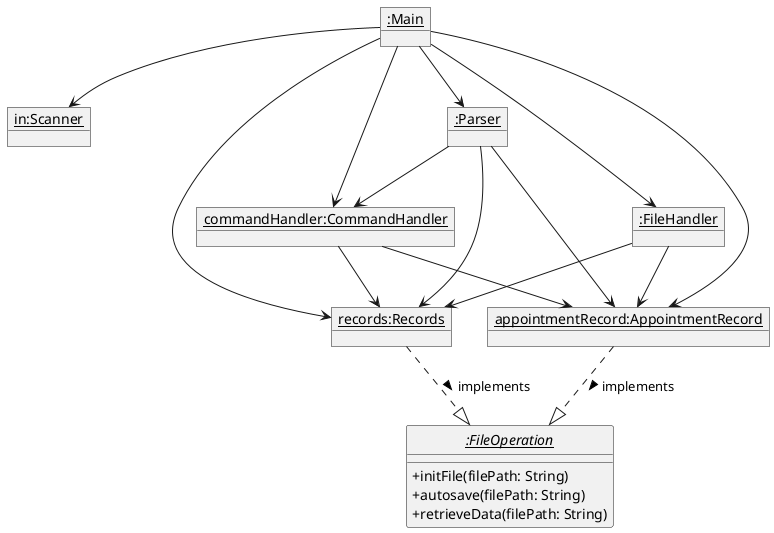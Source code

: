 @startuml
'https://plantuml.com/object-diagram
skinparam classAttributeIconSize 0
hide circle

object "<u>:Main</u>" as Main

object "<u>in:Scanner</u>" as Scanner

interface "<u>:FileOperation</u>" as FileOperation {
    +initFile(filePath: String)
    +autosave(filePath: String)
    +retrieveData(filePath: String)
}


object "<u>records:Records</u>" as Records {
}

object "<u>appointmentRecord:AppointmentRecord</u>" as AppointmentRecord {
}



object "<u>:FileHandler</u>" as FileHandler

object "<u>commandHandler:CommandHandler</u>" as CommandHandler

object "<u>:Parser</u>" as Parser

Main --> Scanner
Main --> Records
Main --> AppointmentRecord
Main --> FileHandler
Main --> CommandHandler
Main --> Parser

CommandHandler --> Records
CommandHandler --> AppointmentRecord

Parser --> CommandHandler
Parser --> Records
Parser --> AppointmentRecord

FileHandler --> Records
FileHandler --> AppointmentRecord

Records ..|> FileOperation : implements >
AppointmentRecord ..|> FileOperation : implements >





@enduml
